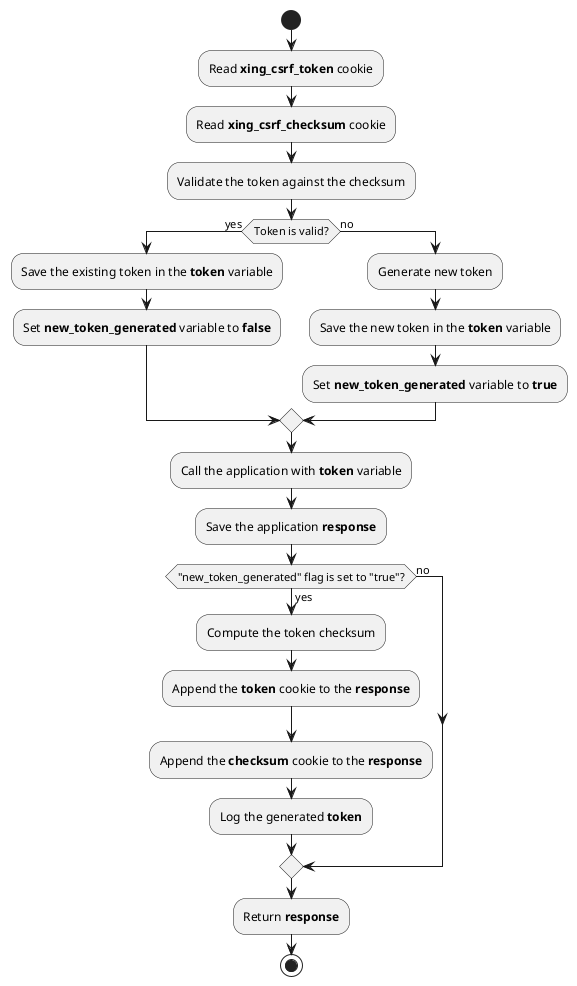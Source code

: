 @startuml
start

:Read **xing_csrf_token** cookie;
:Read **xing_csrf_checksum** cookie;
:Validate the token against the checksum;

if (Token is valid?) then (yes)
    :Save the existing token in the **token** variable;
    :Set **new_token_generated** variable to **false**;
else (no)
    :Generate new token;
    :Save the new token in the **token** variable;
    :Set **new_token_generated** variable to **true**;
endif

:Call the application with **token** variable;
:Save the application **response**;

if ("new_token_generated" flag is set to "true"?) then (yes)
    :Compute the token checksum;
    :Append the **token** cookie to the **response**;
    :Append the **checksum** cookie to the **response**;
    :Log the generated **token**;
else (no)
endif


:Return **response**;

stop
@enduml
